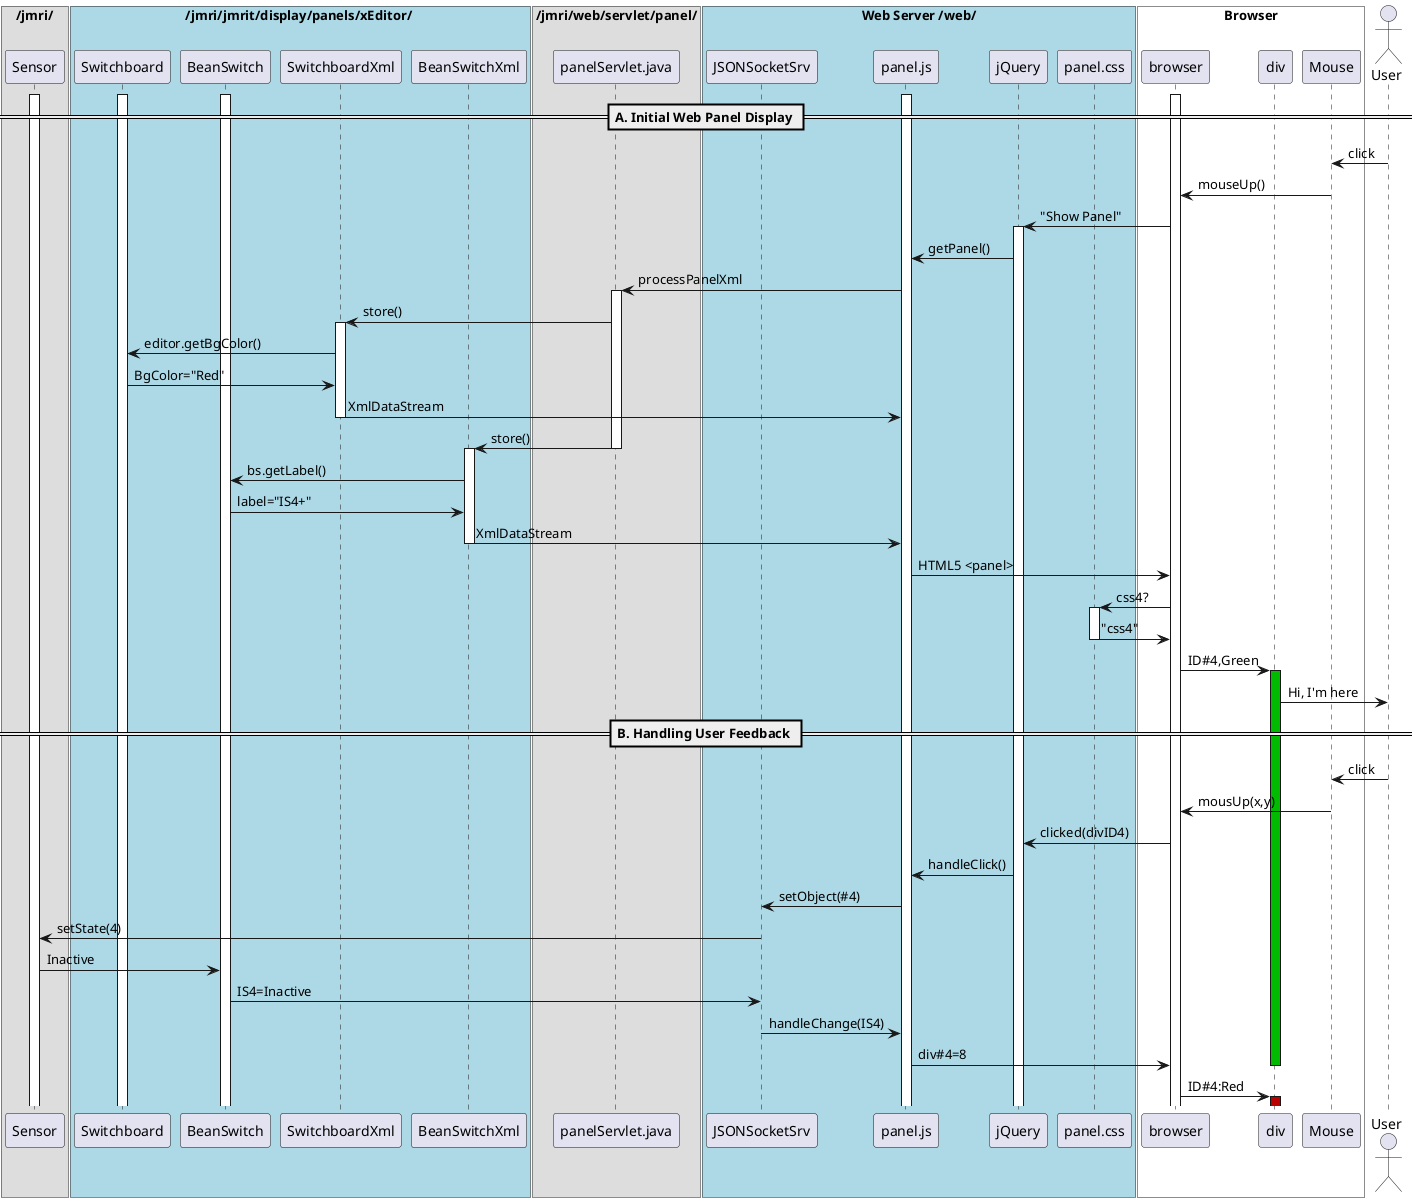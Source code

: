 @startuml
box /jmri/
participant Sensor
end box
box /jmri/jmrit/display/panels/xEditor/ #LightBlue
participant Switchboard
participant BeanSwitch
participant SwitchboardXml
participant BeanSwitchXml
end box
box /jmri/web/servlet/panel/
participant panelServlet.java
end box
box "Web Server /web/" #LightBlue
participant JSONSocketSrv
participant panel.js
participant jQuery
participant panel.css
end box
box "Browser" #White
participant browser
participant div
participant Mouse
end box
actor User

activate Sensor
activate Switchboard
activate BeanSwitch
activate browser
activate panel.js

== A. Initial Web Panel Display ==
User -> Mouse: click
Mouse -> browser: mouseUp()
browser -> jQuery: "Show Panel"
activate jQuery
jQuery -> panel.js: getPanel()
panel.js -> panelServlet.java: processPanelXml
activate panelServlet.java
panelServlet.java -> SwitchboardXml: store()
activate SwitchboardXml
SwitchboardXml -> Switchboard: editor.getBgColor()
Switchboard -> SwitchboardXml: BgColor="Red"
SwitchboardXml -> panel.js: XmlDataStream
deactivate SwitchboardXml
panelServlet.java -> BeanSwitchXml: store()
deactivate panelServlet.java
activate BeanSwitchXml
BeanSwitchXml -> BeanSwitch: bs.getLabel()
BeanSwitch -> BeanSwitchXml: label="IS4+"
BeanSwitchXml -> panel.js: XmlDataStream
deactivate BeanSwitchXml

panel.js -> browser: HTML5 <panel>
browser -> panel.css: css4?
activate panel.css
panel.css -> browser: "css4"
deactivate panel.css
browser -> div: ID#4,Green
activate div #00bb00
div -> User: Hi, I'm here
== B. Handling User Feedback ==
User -> Mouse: click
Mouse -> browser: mousUp(x,y)
browser -> jQuery: clicked(divID4)
jQuery -> panel.js: handleClick()
panel.js -> JSONSocketSrv: setObject(#4)
JSONSocketSrv -> Sensor: setState(4)
Sensor -> BeanSwitch: Inactive
BeanSwitch -> JSONSocketSrv: IS4=Inactive
JSONSocketSrv -> panel.js: handleChange(IS4)
panel.js -> browser: div#4=8
deactivate div
browser -> div: ID#4:Red
activate div #bb0000
@enduml
